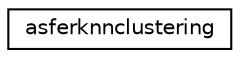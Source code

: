 digraph "Graphical Class Hierarchy"
{
 // LATEX_PDF_SIZE
  edge [fontname="Helvetica",fontsize="10",labelfontname="Helvetica",labelfontsize="10"];
  node [fontname="Helvetica",fontsize="10",shape=record];
  rankdir="LR";
  Node0 [label="asferknnclustering",height=0.2,width=0.4,color="black", fillcolor="white", style="filled",URL="$classasferknnclustering.html",tooltip=" "];
}
